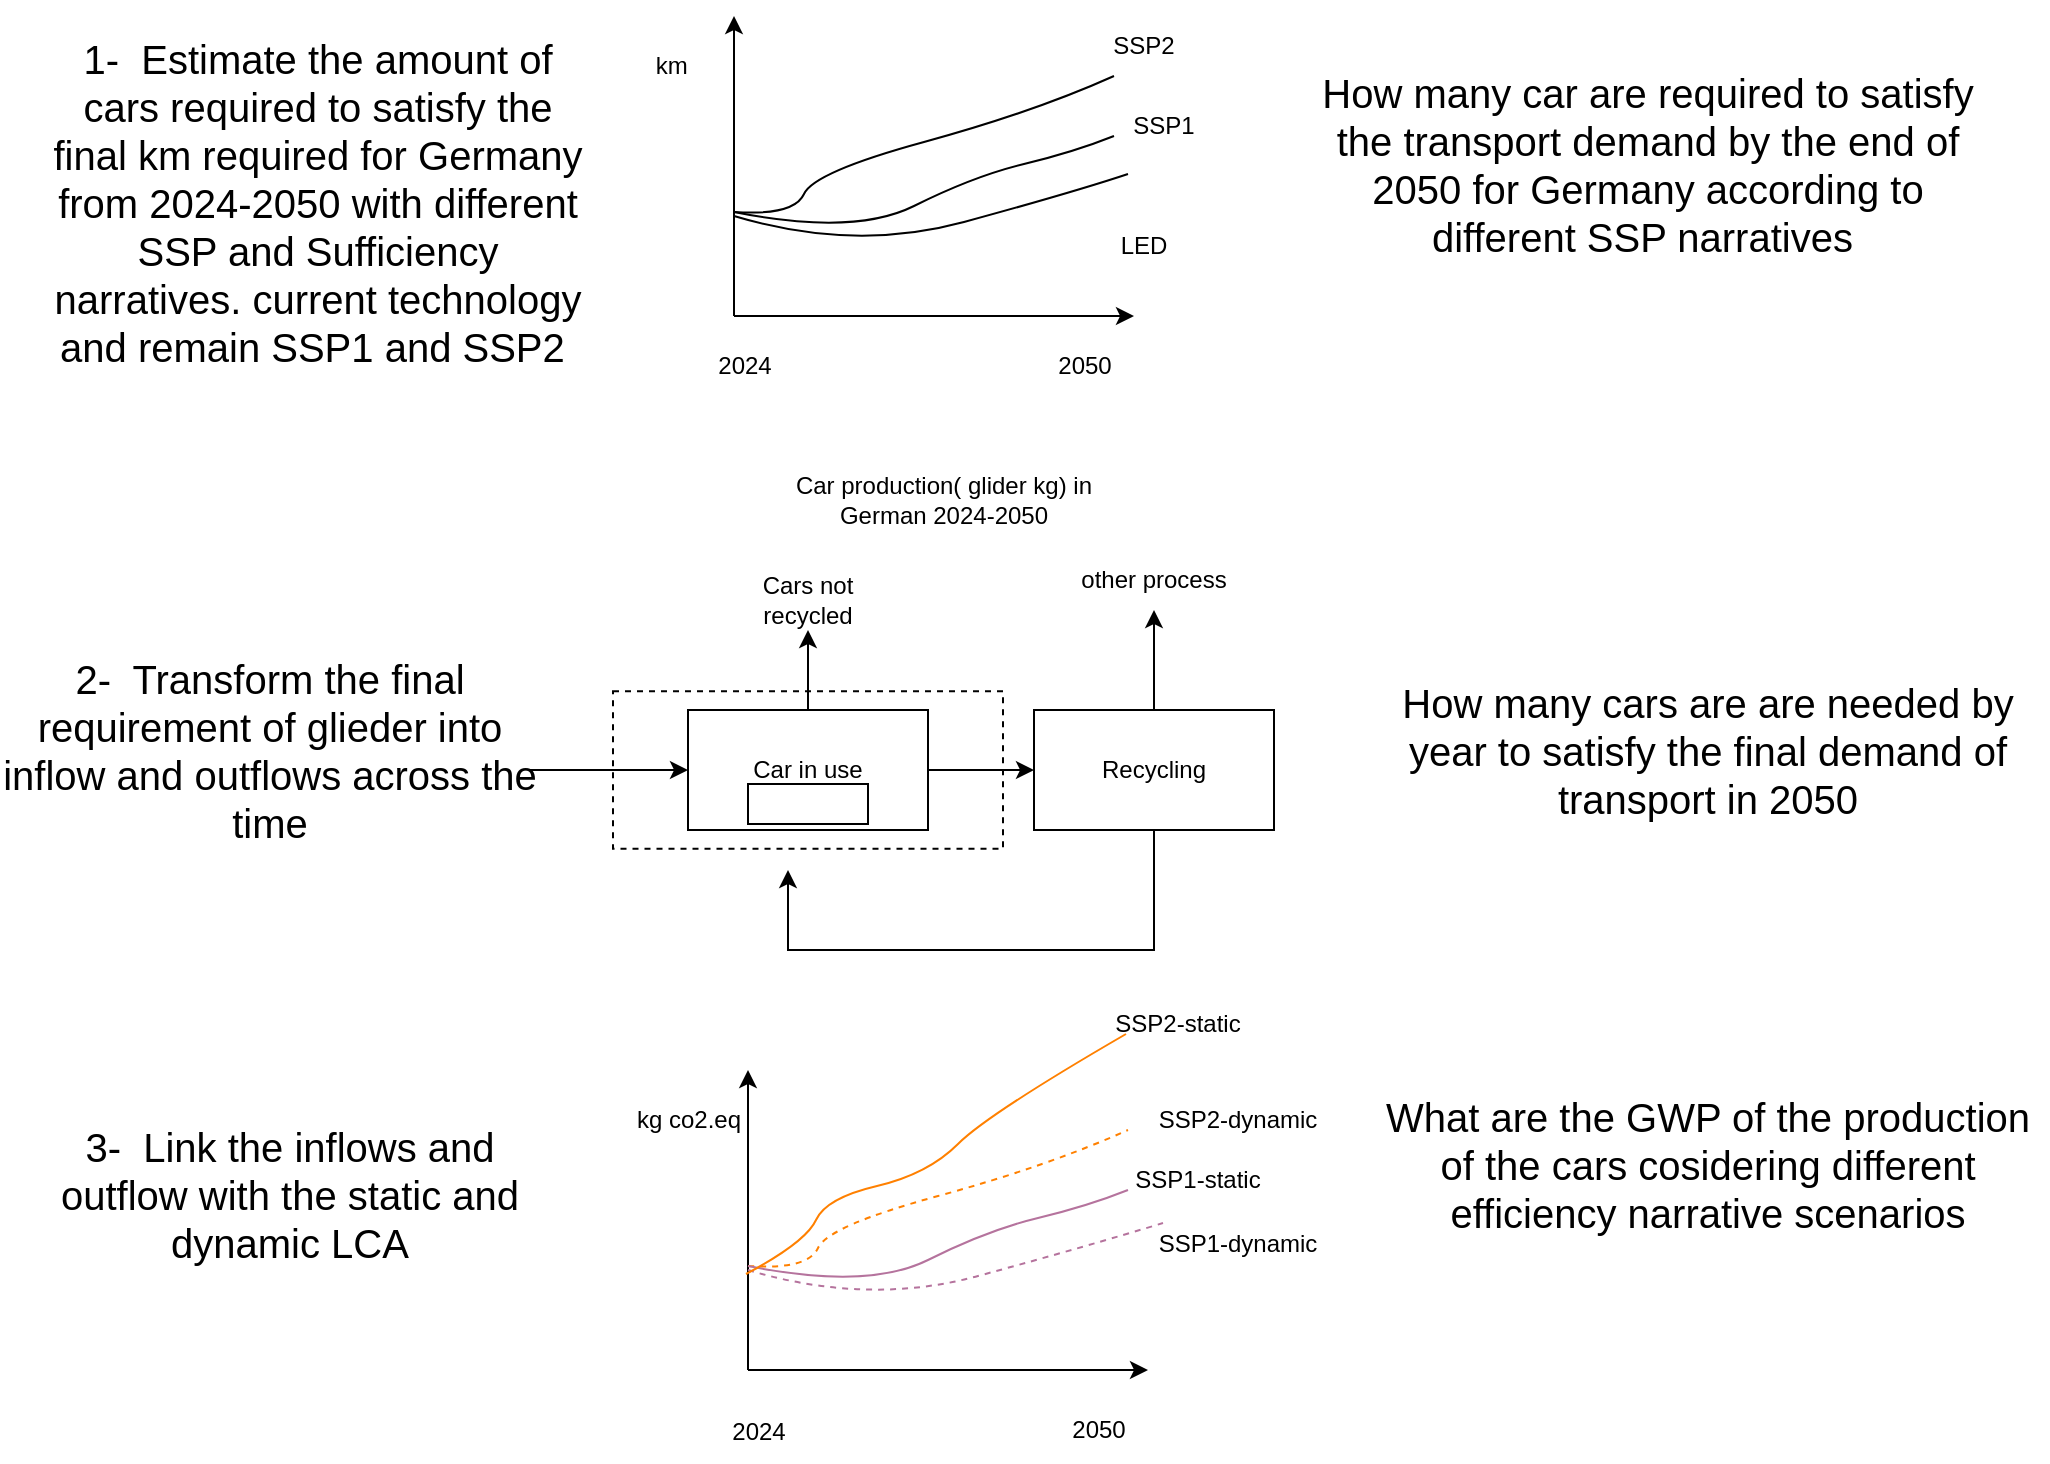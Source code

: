 <mxfile version="20.7.4" type="device" pages="2"><diagram id="ghCd7-swYPpLb2QtvvTW" name="Seite-1"><mxGraphModel dx="1178" dy="754" grid="1" gridSize="10" guides="1" tooltips="1" connect="1" arrows="1" fold="1" page="1" pageScale="1" pageWidth="1169" pageHeight="827" math="0" shadow="0"><root><mxCell id="0"/><mxCell id="1" parent="0"/><mxCell id="_rv_hu9BDgvEwDFtST9F-1" value="Car in use" style="rounded=0;whiteSpace=wrap;html=1;" vertex="1" parent="1"><mxGeometry x="370" y="418" width="120" height="60" as="geometry"/></mxCell><mxCell id="_rv_hu9BDgvEwDFtST9F-2" value="Recycling" style="rounded=0;whiteSpace=wrap;html=1;" vertex="1" parent="1"><mxGeometry x="543" y="418" width="120" height="60" as="geometry"/></mxCell><mxCell id="_rv_hu9BDgvEwDFtST9F-3" value="" style="endArrow=classic;html=1;rounded=0;entryX=0;entryY=0.5;entryDx=0;entryDy=0;exitX=1;exitY=0.5;exitDx=0;exitDy=0;" edge="1" parent="1" source="_rv_hu9BDgvEwDFtST9F-1" target="_rv_hu9BDgvEwDFtST9F-2"><mxGeometry width="50" height="50" relative="1" as="geometry"><mxPoint x="460" y="418" as="sourcePoint"/><mxPoint x="510" y="368" as="targetPoint"/></mxGeometry></mxCell><mxCell id="_rv_hu9BDgvEwDFtST9F-4" value="" style="rounded=0;whiteSpace=wrap;html=1;" vertex="1" parent="1"><mxGeometry x="400" y="455" width="60" height="20" as="geometry"/></mxCell><mxCell id="_rv_hu9BDgvEwDFtST9F-6" value="" style="endArrow=classic;html=1;rounded=0;exitX=0.5;exitY=0;exitDx=0;exitDy=0;" edge="1" parent="1" source="_rv_hu9BDgvEwDFtST9F-2"><mxGeometry width="50" height="50" relative="1" as="geometry"><mxPoint x="433" y="418" as="sourcePoint"/><mxPoint x="603" y="368" as="targetPoint"/></mxGeometry></mxCell><mxCell id="_rv_hu9BDgvEwDFtST9F-7" value="" style="rounded=0;whiteSpace=wrap;html=1;dashed=1;fillColor=none;" vertex="1" parent="1"><mxGeometry x="332.5" y="408.63" width="195" height="78.75" as="geometry"/></mxCell><mxCell id="_rv_hu9BDgvEwDFtST9F-8" value="Car production( glider kg) in German 2024-2050" style="text;html=1;strokeColor=none;fillColor=none;align=center;verticalAlign=middle;whiteSpace=wrap;rounded=0;dashed=1;" vertex="1" parent="1"><mxGeometry x="408" y="298" width="180" height="30" as="geometry"/></mxCell><mxCell id="_rv_hu9BDgvEwDFtST9F-9" value="" style="endArrow=classic;html=1;rounded=0;entryX=0;entryY=0.5;entryDx=0;entryDy=0;" edge="1" parent="1" target="_rv_hu9BDgvEwDFtST9F-1"><mxGeometry width="50" height="50" relative="1" as="geometry"><mxPoint x="290" y="448" as="sourcePoint"/><mxPoint x="540" y="328" as="targetPoint"/></mxGeometry></mxCell><mxCell id="_rv_hu9BDgvEwDFtST9F-10" value="" style="endArrow=classic;html=1;rounded=0;exitX=0.5;exitY=0;exitDx=0;exitDy=0;" edge="1" parent="1" source="_rv_hu9BDgvEwDFtST9F-1"><mxGeometry x="0.429" y="40" width="50" height="50" relative="1" as="geometry"><mxPoint x="429.5" y="388" as="sourcePoint"/><mxPoint x="430" y="378" as="targetPoint"/><mxPoint as="offset"/></mxGeometry></mxCell><mxCell id="_rv_hu9BDgvEwDFtST9F-11" value="Cars not recycled" style="text;html=1;strokeColor=none;fillColor=none;align=center;verticalAlign=middle;whiteSpace=wrap;rounded=0;dashed=1;" vertex="1" parent="1"><mxGeometry x="385" y="348" width="90" height="30" as="geometry"/></mxCell><mxCell id="_rv_hu9BDgvEwDFtST9F-13" value="other process" style="text;html=1;strokeColor=none;fillColor=none;align=center;verticalAlign=middle;whiteSpace=wrap;rounded=0;dashed=1;" vertex="1" parent="1"><mxGeometry x="558" y="338" width="90" height="30" as="geometry"/></mxCell><mxCell id="_rv_hu9BDgvEwDFtST9F-14" value="" style="endArrow=classic;html=1;rounded=0;exitX=0.5;exitY=1;exitDx=0;exitDy=0;" edge="1" parent="1" source="_rv_hu9BDgvEwDFtST9F-2"><mxGeometry width="50" height="50" relative="1" as="geometry"><mxPoint x="460" y="388" as="sourcePoint"/><mxPoint x="420" y="498" as="targetPoint"/><Array as="points"><mxPoint x="603" y="538"/><mxPoint x="420" y="538"/></Array></mxGeometry></mxCell><mxCell id="_rv_hu9BDgvEwDFtST9F-16" value="" style="endArrow=classic;html=1;rounded=0;" edge="1" parent="1"><mxGeometry width="50" height="50" relative="1" as="geometry"><mxPoint x="393" y="221" as="sourcePoint"/><mxPoint x="393" y="71" as="targetPoint"/></mxGeometry></mxCell><mxCell id="_rv_hu9BDgvEwDFtST9F-17" value="" style="endArrow=classic;html=1;rounded=0;" edge="1" parent="1"><mxGeometry width="50" height="50" relative="1" as="geometry"><mxPoint x="393" y="221" as="sourcePoint"/><mxPoint x="593" y="221" as="targetPoint"/></mxGeometry></mxCell><mxCell id="_rv_hu9BDgvEwDFtST9F-19" value="" style="curved=1;endArrow=none;html=1;rounded=0;strokeColor=default;endFill=0;" edge="1" parent="1"><mxGeometry width="50" height="50" relative="1" as="geometry"><mxPoint x="393" y="169" as="sourcePoint"/><mxPoint x="583" y="101" as="targetPoint"/><Array as="points"><mxPoint x="423" y="171"/><mxPoint x="433" y="149"/><mxPoint x="543" y="119"/></Array></mxGeometry></mxCell><mxCell id="_rv_hu9BDgvEwDFtST9F-21" value="" style="curved=1;endArrow=none;html=1;rounded=0;strokeColor=default;endFill=0;" edge="1" parent="1"><mxGeometry width="50" height="50" relative="1" as="geometry"><mxPoint x="393" y="169" as="sourcePoint"/><mxPoint x="583" y="131" as="targetPoint"/><Array as="points"><mxPoint x="453" y="181"/><mxPoint x="513" y="151"/><mxPoint x="563" y="139"/></Array></mxGeometry></mxCell><mxCell id="_rv_hu9BDgvEwDFtST9F-22" value="" style="curved=1;endArrow=none;html=1;rounded=0;strokeColor=default;endFill=0;" edge="1" parent="1"><mxGeometry width="50" height="50" relative="1" as="geometry"><mxPoint x="393" y="171" as="sourcePoint"/><mxPoint x="590" y="150" as="targetPoint"/><Array as="points"><mxPoint x="453" y="189"/><mxPoint x="563" y="159"/></Array></mxGeometry></mxCell><mxCell id="_rv_hu9BDgvEwDFtST9F-23" value="SSP2" style="text;html=1;strokeColor=none;fillColor=none;align=center;verticalAlign=middle;whiteSpace=wrap;rounded=0;dashed=1;" vertex="1" parent="1"><mxGeometry x="553" y="71" width="90" height="30" as="geometry"/></mxCell><mxCell id="_rv_hu9BDgvEwDFtST9F-24" value="SSP1" style="text;html=1;strokeColor=none;fillColor=none;align=center;verticalAlign=middle;whiteSpace=wrap;rounded=0;dashed=1;" vertex="1" parent="1"><mxGeometry x="563" y="111" width="90" height="30" as="geometry"/></mxCell><mxCell id="_rv_hu9BDgvEwDFtST9F-25" value="LED" style="text;html=1;strokeColor=none;fillColor=none;align=center;verticalAlign=middle;whiteSpace=wrap;rounded=0;dashed=1;" vertex="1" parent="1"><mxGeometry x="553" y="171" width="90" height="30" as="geometry"/></mxCell><mxCell id="_rv_hu9BDgvEwDFtST9F-26" value="km&amp;nbsp;" style="text;html=1;align=center;verticalAlign=middle;resizable=0;points=[];autosize=1;strokeColor=none;fillColor=none;" vertex="1" parent="1"><mxGeometry x="343" y="81" width="40" height="30" as="geometry"/></mxCell><mxCell id="_rv_hu9BDgvEwDFtST9F-27" value="2024" style="text;html=1;align=center;verticalAlign=middle;resizable=0;points=[];autosize=1;strokeColor=none;fillColor=none;" vertex="1" parent="1"><mxGeometry x="373" y="231" width="50" height="30" as="geometry"/></mxCell><mxCell id="_rv_hu9BDgvEwDFtST9F-28" value="2050" style="text;html=1;align=center;verticalAlign=middle;resizable=0;points=[];autosize=1;strokeColor=none;fillColor=none;" vertex="1" parent="1"><mxGeometry x="543" y="231" width="50" height="30" as="geometry"/></mxCell><mxCell id="_rv_hu9BDgvEwDFtST9F-29" value="&lt;span style=&quot;font-size: 20px;&quot;&gt;1-&amp;nbsp; Estimate the amount of cars required to satisfy the final km required for Germany from 2024-2050 with different SSP and Sufficiency narratives. current technology and remain SSP1 and SSP2&amp;nbsp;&lt;/span&gt;" style="text;html=1;strokeColor=none;fillColor=none;align=center;verticalAlign=middle;whiteSpace=wrap;rounded=0;dashed=1;" vertex="1" parent="1"><mxGeometry x="50" y="123" width="270" height="81" as="geometry"/></mxCell><mxCell id="_rv_hu9BDgvEwDFtST9F-30" value="&lt;span style=&quot;font-size: 20px;&quot;&gt;2-&amp;nbsp; Transform the final requirement of glieder into inflow and outflows across the time&lt;/span&gt;" style="text;html=1;strokeColor=none;fillColor=none;align=center;verticalAlign=middle;whiteSpace=wrap;rounded=0;dashed=1;" vertex="1" parent="1"><mxGeometry x="26" y="397" width="270" height="81" as="geometry"/></mxCell><mxCell id="_rv_hu9BDgvEwDFtST9F-31" value="&lt;span style=&quot;font-size: 20px;&quot;&gt;3-&amp;nbsp; Link the inflows and outflow with the static and dynamic LCA&lt;/span&gt;" style="text;html=1;strokeColor=none;fillColor=none;align=center;verticalAlign=middle;whiteSpace=wrap;rounded=0;dashed=1;" vertex="1" parent="1"><mxGeometry x="36" y="619" width="270" height="81" as="geometry"/></mxCell><mxCell id="_rv_hu9BDgvEwDFtST9F-33" value="" style="endArrow=classic;html=1;rounded=0;" edge="1" parent="1"><mxGeometry width="50" height="50" relative="1" as="geometry"><mxPoint x="400" y="748.0" as="sourcePoint"/><mxPoint x="400" y="598.0" as="targetPoint"/></mxGeometry></mxCell><mxCell id="_rv_hu9BDgvEwDFtST9F-34" value="" style="endArrow=classic;html=1;rounded=0;" edge="1" parent="1"><mxGeometry width="50" height="50" relative="1" as="geometry"><mxPoint x="400" y="748.0" as="sourcePoint"/><mxPoint x="600" y="748.0" as="targetPoint"/></mxGeometry></mxCell><mxCell id="_rv_hu9BDgvEwDFtST9F-35" value="" style="curved=1;endArrow=none;html=1;rounded=0;strokeColor=#FF8000;endFill=0;dashed=1;" edge="1" parent="1"><mxGeometry width="50" height="50" relative="1" as="geometry"><mxPoint x="400" y="696" as="sourcePoint"/><mxPoint x="590" y="628.0" as="targetPoint"/><Array as="points"><mxPoint x="430" y="698"/><mxPoint x="440" y="676"/><mxPoint x="550" y="646"/></Array></mxGeometry></mxCell><mxCell id="_rv_hu9BDgvEwDFtST9F-36" value="" style="curved=1;endArrow=none;html=1;rounded=0;strokeColor=#B5739D;endFill=0;" edge="1" parent="1"><mxGeometry width="50" height="50" relative="1" as="geometry"><mxPoint x="400" y="696" as="sourcePoint"/><mxPoint x="590" y="658.0" as="targetPoint"/><Array as="points"><mxPoint x="460" y="708"/><mxPoint x="520" y="678"/><mxPoint x="570" y="666"/></Array></mxGeometry></mxCell><mxCell id="_rv_hu9BDgvEwDFtST9F-37" value="" style="curved=1;endArrow=none;html=1;rounded=0;strokeColor=#B5739D;endFill=0;entryX=0.25;entryY=1;entryDx=0;entryDy=0;dashed=1;" edge="1" parent="1"><mxGeometry width="50" height="50" relative="1" as="geometry"><mxPoint x="400" y="698.0" as="sourcePoint"/><mxPoint x="607.5" y="674.5" as="targetPoint"/><Array as="points"><mxPoint x="460" y="716"/><mxPoint x="570" y="686"/></Array></mxGeometry></mxCell><mxCell id="_rv_hu9BDgvEwDFtST9F-38" value="SSP2-dynamic" style="text;html=1;strokeColor=none;fillColor=none;align=center;verticalAlign=middle;whiteSpace=wrap;rounded=0;dashed=1;" vertex="1" parent="1"><mxGeometry x="600" y="608" width="90" height="30" as="geometry"/></mxCell><mxCell id="_rv_hu9BDgvEwDFtST9F-41" value="kg co2.eq" style="text;html=1;align=center;verticalAlign=middle;resizable=0;points=[];autosize=1;strokeColor=none;fillColor=none;" vertex="1" parent="1"><mxGeometry x="330" y="608" width="80" height="30" as="geometry"/></mxCell><mxCell id="_rv_hu9BDgvEwDFtST9F-42" value="2024" style="text;html=1;align=center;verticalAlign=middle;resizable=0;points=[];autosize=1;strokeColor=none;fillColor=none;" vertex="1" parent="1"><mxGeometry x="380" y="764" width="50" height="30" as="geometry"/></mxCell><mxCell id="_rv_hu9BDgvEwDFtST9F-43" value="2050" style="text;html=1;align=center;verticalAlign=middle;resizable=0;points=[];autosize=1;strokeColor=none;fillColor=none;" vertex="1" parent="1"><mxGeometry x="550" y="763" width="50" height="30" as="geometry"/></mxCell><mxCell id="_rv_hu9BDgvEwDFtST9F-44" value="" style="curved=1;endArrow=none;html=1;rounded=0;strokeColor=#FF8000;endFill=0;" edge="1" parent="1"><mxGeometry width="50" height="50" relative="1" as="geometry"><mxPoint x="399" y="700" as="sourcePoint"/><mxPoint x="589" y="580" as="targetPoint"/><Array as="points"><mxPoint x="429" y="684"/><mxPoint x="439" y="662"/><mxPoint x="490" y="650"/><mxPoint x="520" y="620"/></Array></mxGeometry></mxCell><mxCell id="_rv_hu9BDgvEwDFtST9F-45" value="SSP2-static" style="text;html=1;strokeColor=none;fillColor=none;align=center;verticalAlign=middle;whiteSpace=wrap;rounded=0;dashed=1;" vertex="1" parent="1"><mxGeometry x="570" y="560" width="90" height="30" as="geometry"/></mxCell><mxCell id="_rv_hu9BDgvEwDFtST9F-48" value="SSP1-dynamic" style="text;html=1;strokeColor=none;fillColor=none;align=center;verticalAlign=middle;whiteSpace=wrap;rounded=0;dashed=1;" vertex="1" parent="1"><mxGeometry x="600" y="670" width="90" height="30" as="geometry"/></mxCell><mxCell id="_rv_hu9BDgvEwDFtST9F-49" value="SSP1-static" style="text;html=1;strokeColor=none;fillColor=none;align=center;verticalAlign=middle;whiteSpace=wrap;rounded=0;dashed=1;" vertex="1" parent="1"><mxGeometry x="580" y="638" width="90" height="30" as="geometry"/></mxCell><mxCell id="_rv_hu9BDgvEwDFtST9F-50" value="How many car are required to satisfy the transport demand by the end of 2050 for Germany according to different SSP narratives&amp;nbsp;" style="text;html=1;strokeColor=none;fillColor=none;align=center;verticalAlign=middle;whiteSpace=wrap;rounded=0;dashed=1;fontSize=20;" vertex="1" parent="1"><mxGeometry x="680" y="130" width="340" height="30" as="geometry"/></mxCell><mxCell id="_rv_hu9BDgvEwDFtST9F-51" value="How many cars are are needed by year to satisfy the final demand of transport in 2050" style="text;html=1;strokeColor=none;fillColor=none;align=center;verticalAlign=middle;whiteSpace=wrap;rounded=0;dashed=1;fontSize=20;" vertex="1" parent="1"><mxGeometry x="710" y="422.5" width="340" height="30" as="geometry"/></mxCell><mxCell id="_rv_hu9BDgvEwDFtST9F-52" value="What are the GWP of the production of the cars cosidering different efficiency narrative scenarios" style="text;html=1;strokeColor=none;fillColor=none;align=center;verticalAlign=middle;whiteSpace=wrap;rounded=0;dashed=1;fontSize=20;" vertex="1" parent="1"><mxGeometry x="710" y="630" width="340" height="30" as="geometry"/></mxCell></root></mxGraphModel></diagram><diagram name="Kopie von Seite-1" id="9LbaN2gAgVCosf-A_HAK"><mxGraphModel dx="1178" dy="754" grid="1" gridSize="10" guides="1" tooltips="1" connect="1" arrows="1" fold="1" page="1" pageScale="1" pageWidth="1169" pageHeight="827" math="0" shadow="0"><root><mxCell id="51jNh9EpLyLFFvFCGVBV-0"/><mxCell id="51jNh9EpLyLFFvFCGVBV-1" parent="51jNh9EpLyLFFvFCGVBV-0"/><mxCell id="51jNh9EpLyLFFvFCGVBV-2" value="Car in use" style="rounded=0;whiteSpace=wrap;html=1;" vertex="1" parent="51jNh9EpLyLFFvFCGVBV-1"><mxGeometry x="370" y="418" width="120" height="60" as="geometry"/></mxCell><mxCell id="51jNh9EpLyLFFvFCGVBV-3" value="Recycling" style="rounded=0;whiteSpace=wrap;html=1;" vertex="1" parent="51jNh9EpLyLFFvFCGVBV-1"><mxGeometry x="543" y="418" width="120" height="60" as="geometry"/></mxCell><mxCell id="51jNh9EpLyLFFvFCGVBV-4" value="" style="endArrow=classic;html=1;rounded=0;entryX=0;entryY=0.5;entryDx=0;entryDy=0;exitX=1;exitY=0.5;exitDx=0;exitDy=0;" edge="1" parent="51jNh9EpLyLFFvFCGVBV-1" source="51jNh9EpLyLFFvFCGVBV-2" target="51jNh9EpLyLFFvFCGVBV-3"><mxGeometry width="50" height="50" relative="1" as="geometry"><mxPoint x="460" y="418" as="sourcePoint"/><mxPoint x="510" y="368" as="targetPoint"/></mxGeometry></mxCell><mxCell id="51jNh9EpLyLFFvFCGVBV-5" value="" style="rounded=0;whiteSpace=wrap;html=1;" vertex="1" parent="51jNh9EpLyLFFvFCGVBV-1"><mxGeometry x="400" y="455" width="60" height="20" as="geometry"/></mxCell><mxCell id="51jNh9EpLyLFFvFCGVBV-6" value="" style="endArrow=classic;html=1;rounded=0;exitX=0.5;exitY=0;exitDx=0;exitDy=0;" edge="1" parent="51jNh9EpLyLFFvFCGVBV-1" source="51jNh9EpLyLFFvFCGVBV-3"><mxGeometry width="50" height="50" relative="1" as="geometry"><mxPoint x="433" y="418" as="sourcePoint"/><mxPoint x="603" y="368" as="targetPoint"/></mxGeometry></mxCell><mxCell id="51jNh9EpLyLFFvFCGVBV-7" value="" style="rounded=0;whiteSpace=wrap;html=1;dashed=1;fillColor=none;" vertex="1" parent="51jNh9EpLyLFFvFCGVBV-1"><mxGeometry x="332.5" y="408.63" width="367.5" height="78.75" as="geometry"/></mxCell><mxCell id="51jNh9EpLyLFFvFCGVBV-8" value="Car production( glider kg) in German 2024-2050" style="text;html=1;strokeColor=none;fillColor=none;align=center;verticalAlign=middle;whiteSpace=wrap;rounded=0;dashed=1;" vertex="1" parent="51jNh9EpLyLFFvFCGVBV-1"><mxGeometry x="408" y="298" width="180" height="30" as="geometry"/></mxCell><mxCell id="51jNh9EpLyLFFvFCGVBV-9" value="" style="endArrow=classic;html=1;rounded=0;entryX=0;entryY=0.5;entryDx=0;entryDy=0;" edge="1" parent="51jNh9EpLyLFFvFCGVBV-1" target="51jNh9EpLyLFFvFCGVBV-2"><mxGeometry width="50" height="50" relative="1" as="geometry"><mxPoint x="290" y="448" as="sourcePoint"/><mxPoint x="540" y="328" as="targetPoint"/></mxGeometry></mxCell><mxCell id="51jNh9EpLyLFFvFCGVBV-10" value="" style="endArrow=classic;html=1;rounded=0;exitX=0.5;exitY=0;exitDx=0;exitDy=0;" edge="1" parent="51jNh9EpLyLFFvFCGVBV-1" source="51jNh9EpLyLFFvFCGVBV-2"><mxGeometry x="0.429" y="40" width="50" height="50" relative="1" as="geometry"><mxPoint x="429.5" y="388" as="sourcePoint"/><mxPoint x="430" y="378" as="targetPoint"/><mxPoint as="offset"/></mxGeometry></mxCell><mxCell id="51jNh9EpLyLFFvFCGVBV-11" value="Cars not recycled" style="text;html=1;strokeColor=none;fillColor=none;align=center;verticalAlign=middle;whiteSpace=wrap;rounded=0;dashed=1;" vertex="1" parent="51jNh9EpLyLFFvFCGVBV-1"><mxGeometry x="385" y="348" width="90" height="30" as="geometry"/></mxCell><mxCell id="51jNh9EpLyLFFvFCGVBV-12" value="other process" style="text;html=1;strokeColor=none;fillColor=none;align=center;verticalAlign=middle;whiteSpace=wrap;rounded=0;dashed=1;" vertex="1" parent="51jNh9EpLyLFFvFCGVBV-1"><mxGeometry x="558" y="338" width="90" height="30" as="geometry"/></mxCell><mxCell id="51jNh9EpLyLFFvFCGVBV-13" value="" style="endArrow=classic;html=1;rounded=0;exitX=0.5;exitY=1;exitDx=0;exitDy=0;dashed=1;" edge="1" parent="51jNh9EpLyLFFvFCGVBV-1" source="51jNh9EpLyLFFvFCGVBV-3"><mxGeometry width="50" height="50" relative="1" as="geometry"><mxPoint x="460" y="388" as="sourcePoint"/><mxPoint x="420" y="498" as="targetPoint"/><Array as="points"><mxPoint x="603" y="538"/><mxPoint x="420" y="538"/></Array></mxGeometry></mxCell><mxCell id="51jNh9EpLyLFFvFCGVBV-14" value="" style="endArrow=classic;html=1;rounded=0;" edge="1" parent="51jNh9EpLyLFFvFCGVBV-1"><mxGeometry width="50" height="50" relative="1" as="geometry"><mxPoint x="393" y="221" as="sourcePoint"/><mxPoint x="393" y="71" as="targetPoint"/></mxGeometry></mxCell><mxCell id="51jNh9EpLyLFFvFCGVBV-15" value="" style="endArrow=classic;html=1;rounded=0;" edge="1" parent="51jNh9EpLyLFFvFCGVBV-1"><mxGeometry width="50" height="50" relative="1" as="geometry"><mxPoint x="393" y="221" as="sourcePoint"/><mxPoint x="593" y="221" as="targetPoint"/></mxGeometry></mxCell><mxCell id="51jNh9EpLyLFFvFCGVBV-19" value="SSP2" style="text;html=1;strokeColor=none;fillColor=none;align=center;verticalAlign=middle;whiteSpace=wrap;rounded=0;dashed=1;" vertex="1" parent="51jNh9EpLyLFFvFCGVBV-1"><mxGeometry x="553" y="71" width="90" height="30" as="geometry"/></mxCell><mxCell id="51jNh9EpLyLFFvFCGVBV-20" value="SSP1" style="text;html=1;strokeColor=none;fillColor=none;align=center;verticalAlign=middle;whiteSpace=wrap;rounded=0;dashed=1;" vertex="1" parent="51jNh9EpLyLFFvFCGVBV-1"><mxGeometry x="563" y="111" width="90" height="30" as="geometry"/></mxCell><mxCell id="51jNh9EpLyLFFvFCGVBV-21" value="LED" style="text;html=1;strokeColor=none;fillColor=none;align=center;verticalAlign=middle;whiteSpace=wrap;rounded=0;dashed=1;" vertex="1" parent="51jNh9EpLyLFFvFCGVBV-1"><mxGeometry x="553" y="171" width="90" height="30" as="geometry"/></mxCell><mxCell id="51jNh9EpLyLFFvFCGVBV-22" value="km&amp;nbsp;" style="text;html=1;align=center;verticalAlign=middle;resizable=0;points=[];autosize=1;strokeColor=none;fillColor=none;" vertex="1" parent="51jNh9EpLyLFFvFCGVBV-1"><mxGeometry x="343" y="81" width="40" height="30" as="geometry"/></mxCell><mxCell id="51jNh9EpLyLFFvFCGVBV-23" value="2024" style="text;html=1;align=center;verticalAlign=middle;resizable=0;points=[];autosize=1;strokeColor=none;fillColor=none;" vertex="1" parent="51jNh9EpLyLFFvFCGVBV-1"><mxGeometry x="373" y="231" width="50" height="30" as="geometry"/></mxCell><mxCell id="51jNh9EpLyLFFvFCGVBV-24" value="2050" style="text;html=1;align=center;verticalAlign=middle;resizable=0;points=[];autosize=1;strokeColor=none;fillColor=none;" vertex="1" parent="51jNh9EpLyLFFvFCGVBV-1"><mxGeometry x="543" y="231" width="50" height="30" as="geometry"/></mxCell><mxCell id="51jNh9EpLyLFFvFCGVBV-25" value="&lt;span style=&quot;font-size: 20px;&quot;&gt;1-&amp;nbsp; Estimate the amount of cars required to satisfy the final km required for Germany from 2024-2050 with different SSP and Sufficiency narratives. current technology and remain SSP1 and SSP2&amp;nbsp;&lt;/span&gt;" style="text;html=1;strokeColor=none;fillColor=none;align=center;verticalAlign=middle;whiteSpace=wrap;rounded=0;dashed=1;" vertex="1" parent="51jNh9EpLyLFFvFCGVBV-1"><mxGeometry x="50" y="123" width="270" height="81" as="geometry"/></mxCell><mxCell id="51jNh9EpLyLFFvFCGVBV-26" value="&lt;span style=&quot;font-size: 20px;&quot;&gt;2-&amp;nbsp; Transform the final requirement of glieder into inflow and outflows across the time&lt;/span&gt;" style="text;html=1;strokeColor=none;fillColor=none;align=center;verticalAlign=middle;whiteSpace=wrap;rounded=0;dashed=1;" vertex="1" parent="51jNh9EpLyLFFvFCGVBV-1"><mxGeometry x="26" y="397" width="270" height="81" as="geometry"/></mxCell><mxCell id="51jNh9EpLyLFFvFCGVBV-27" value="&lt;span style=&quot;font-size: 20px;&quot;&gt;3-&amp;nbsp; Link the inflows and outflow with the static and dynamic LCA&lt;/span&gt;" style="text;html=1;strokeColor=none;fillColor=none;align=center;verticalAlign=middle;whiteSpace=wrap;rounded=0;dashed=1;" vertex="1" parent="51jNh9EpLyLFFvFCGVBV-1"><mxGeometry x="36" y="619" width="270" height="81" as="geometry"/></mxCell><mxCell id="51jNh9EpLyLFFvFCGVBV-35" value="2024" style="text;html=1;align=center;verticalAlign=middle;resizable=0;points=[];autosize=1;strokeColor=none;fillColor=none;" vertex="1" parent="51jNh9EpLyLFFvFCGVBV-1"><mxGeometry x="377" y="560" width="50" height="30" as="geometry"/></mxCell><mxCell id="51jNh9EpLyLFFvFCGVBV-36" value="2050" style="text;html=1;align=center;verticalAlign=middle;resizable=0;points=[];autosize=1;strokeColor=none;fillColor=none;" vertex="1" parent="51jNh9EpLyLFFvFCGVBV-1"><mxGeometry x="544" y="560" width="50" height="30" as="geometry"/></mxCell><mxCell id="51jNh9EpLyLFFvFCGVBV-41" value="How many car are required to satisfy the transport demand by the end of 2050 for Germany according to different SSP narratives&amp;nbsp;" style="text;html=1;strokeColor=none;fillColor=none;align=center;verticalAlign=middle;whiteSpace=wrap;rounded=0;dashed=1;fontSize=20;" vertex="1" parent="51jNh9EpLyLFFvFCGVBV-1"><mxGeometry x="680" y="130" width="340" height="30" as="geometry"/></mxCell><mxCell id="51jNh9EpLyLFFvFCGVBV-42" value="How many cars are are needed by year to satisfy the final demand of transport in 2050" style="text;html=1;strokeColor=none;fillColor=none;align=center;verticalAlign=middle;whiteSpace=wrap;rounded=0;dashed=1;fontSize=20;" vertex="1" parent="51jNh9EpLyLFFvFCGVBV-1"><mxGeometry x="710" y="422.5" width="340" height="30" as="geometry"/></mxCell><mxCell id="51jNh9EpLyLFFvFCGVBV-43" value="What are the GWP of the production of the cars cosidering different efficiency narrative scenarios" style="text;html=1;strokeColor=none;fillColor=none;align=center;verticalAlign=middle;whiteSpace=wrap;rounded=0;dashed=1;fontSize=20;" vertex="1" parent="51jNh9EpLyLFFvFCGVBV-1"><mxGeometry x="710" y="630" width="340" height="30" as="geometry"/></mxCell><mxCell id="bBZLjCsxIUhp_jlhjTs--0" value="" style="endArrow=none;html=1;rounded=0;strokeColor=#000000;fontSize=20;entryX=0.25;entryY=1;entryDx=0;entryDy=0;" edge="1" parent="51jNh9EpLyLFFvFCGVBV-1" target="51jNh9EpLyLFFvFCGVBV-19"><mxGeometry width="50" height="50" relative="1" as="geometry"><mxPoint x="420" y="120" as="sourcePoint"/><mxPoint x="420" y="230" as="targetPoint"/><Array as="points"><mxPoint x="500" y="90"/></Array></mxGeometry></mxCell><mxCell id="bBZLjCsxIUhp_jlhjTs--1" value="" style="endArrow=none;html=1;rounded=0;strokeColor=#000000;fontSize=20;entryX=0.13;entryY=1;entryDx=0;entryDy=0;entryPerimeter=0;" edge="1" parent="51jNh9EpLyLFFvFCGVBV-1" target="51jNh9EpLyLFFvFCGVBV-20"><mxGeometry width="50" height="50" relative="1" as="geometry"><mxPoint x="420" y="130" as="sourcePoint"/><mxPoint x="585.5" y="111" as="targetPoint"/><Array as="points"><mxPoint x="500" y="140"/></Array></mxGeometry></mxCell><mxCell id="bBZLjCsxIUhp_jlhjTs--2" value="" style="endArrow=none;html=1;rounded=0;strokeColor=#000000;fontSize=20;entryX=0.189;entryY=0.3;entryDx=0;entryDy=0;entryPerimeter=0;" edge="1" parent="51jNh9EpLyLFFvFCGVBV-1" target="51jNh9EpLyLFFvFCGVBV-21"><mxGeometry width="50" height="50" relative="1" as="geometry"><mxPoint x="420" y="160" as="sourcePoint"/><mxPoint x="584.7" y="151" as="targetPoint"/><Array as="points"><mxPoint x="500" y="170"/></Array></mxGeometry></mxCell><mxCell id="bBZLjCsxIUhp_jlhjTs--3" value="" style="endArrow=classic;html=1;rounded=0;" edge="1" parent="51jNh9EpLyLFFvFCGVBV-1"><mxGeometry width="50" height="50" relative="1" as="geometry"><mxPoint x="404" y="872" as="sourcePoint"/><mxPoint x="404" y="600" as="targetPoint"/></mxGeometry></mxCell><mxCell id="bBZLjCsxIUhp_jlhjTs--4" value="" style="endArrow=classic;html=1;rounded=0;" edge="1" parent="51jNh9EpLyLFFvFCGVBV-1"><mxGeometry width="50" height="50" relative="1" as="geometry"><mxPoint x="404" y="872" as="sourcePoint"/><mxPoint x="604" y="872" as="targetPoint"/></mxGeometry></mxCell><mxCell id="bBZLjCsxIUhp_jlhjTs--6" value="" style="curved=1;endArrow=none;html=1;rounded=0;strokeColor=#B5739D;endFill=0;" edge="1" parent="51jNh9EpLyLFFvFCGVBV-1"><mxGeometry width="50" height="50" relative="1" as="geometry"><mxPoint x="404" y="835" as="sourcePoint"/><mxPoint x="594" y="865" as="targetPoint"/><Array as="points"><mxPoint x="444" y="815"/><mxPoint x="474" y="815"/><mxPoint x="504" y="835"/><mxPoint x="574" y="853"/></Array></mxGeometry></mxCell><mxCell id="bBZLjCsxIUhp_jlhjTs--7" value="" style="curved=1;endArrow=none;html=1;rounded=0;strokeColor=#B5739D;endFill=0;dashed=1;" edge="1" parent="51jNh9EpLyLFFvFCGVBV-1"><mxGeometry width="50" height="50" relative="1" as="geometry"><mxPoint x="406.5" y="774.5" as="sourcePoint"/><mxPoint x="594" y="720" as="targetPoint"/><Array as="points"><mxPoint x="464" y="692"/><mxPoint x="514" y="712"/><mxPoint x="564" y="732"/></Array></mxGeometry></mxCell><mxCell id="bBZLjCsxIUhp_jlhjTs--8" value="SSP2-dynamic" style="text;html=1;strokeColor=none;fillColor=none;align=center;verticalAlign=middle;whiteSpace=wrap;rounded=0;dashed=1;" vertex="1" parent="51jNh9EpLyLFFvFCGVBV-1"><mxGeometry x="604" y="822" width="90" height="30" as="geometry"/></mxCell><mxCell id="bBZLjCsxIUhp_jlhjTs--9" value="kg co2.eq" style="text;html=1;align=center;verticalAlign=middle;resizable=0;points=[];autosize=1;strokeColor=none;fillColor=none;" vertex="1" parent="51jNh9EpLyLFFvFCGVBV-1"><mxGeometry x="316" y="610" width="80" height="30" as="geometry"/></mxCell><mxCell id="bBZLjCsxIUhp_jlhjTs--10" value="2024" style="text;html=1;align=center;verticalAlign=middle;resizable=0;points=[];autosize=1;strokeColor=none;fillColor=none;" vertex="1" parent="51jNh9EpLyLFFvFCGVBV-1"><mxGeometry x="384" y="888" width="50" height="30" as="geometry"/></mxCell><mxCell id="bBZLjCsxIUhp_jlhjTs--11" value="2050" style="text;html=1;align=center;verticalAlign=middle;resizable=0;points=[];autosize=1;strokeColor=none;fillColor=none;" vertex="1" parent="51jNh9EpLyLFFvFCGVBV-1"><mxGeometry x="554" y="887" width="50" height="30" as="geometry"/></mxCell><mxCell id="bBZLjCsxIUhp_jlhjTs--13" value="SSP2-static" style="text;html=1;strokeColor=none;fillColor=none;align=center;verticalAlign=middle;whiteSpace=wrap;rounded=0;dashed=1;" vertex="1" parent="51jNh9EpLyLFFvFCGVBV-1"><mxGeometry x="614" y="658" width="90" height="30" as="geometry"/></mxCell><mxCell id="bBZLjCsxIUhp_jlhjTs--14" value="SSP1-dynamic" style="text;html=1;strokeColor=none;fillColor=none;align=center;verticalAlign=middle;whiteSpace=wrap;rounded=0;dashed=1;" vertex="1" parent="51jNh9EpLyLFFvFCGVBV-1"><mxGeometry x="604" y="845" width="90" height="30" as="geometry"/></mxCell><mxCell id="bBZLjCsxIUhp_jlhjTs--15" value="SSP1-static" style="text;html=1;strokeColor=none;fillColor=none;align=center;verticalAlign=middle;whiteSpace=wrap;rounded=0;dashed=1;" vertex="1" parent="51jNh9EpLyLFFvFCGVBV-1"><mxGeometry x="614" y="702" width="90" height="30" as="geometry"/></mxCell><mxCell id="bBZLjCsxIUhp_jlhjTs--16" value="" style="curved=1;endArrow=none;html=1;rounded=0;strokeColor=#b46504;endFill=0;fillColor=#fad7ac;" edge="1" parent="51jNh9EpLyLFFvFCGVBV-1"><mxGeometry width="50" height="50" relative="1" as="geometry"><mxPoint x="404" y="815" as="sourcePoint"/><mxPoint x="594" y="832" as="targetPoint"/><Array as="points"><mxPoint x="444" y="794"/><mxPoint x="474" y="794"/><mxPoint x="514" y="805"/><mxPoint x="574" y="832"/></Array></mxGeometry></mxCell><mxCell id="bBZLjCsxIUhp_jlhjTs--17" value="" style="curved=1;endArrow=none;html=1;rounded=0;strokeColor=#10739e;endFill=0;fillColor=#b1ddf0;" edge="1" parent="51jNh9EpLyLFFvFCGVBV-1"><mxGeometry width="50" height="50" relative="1" as="geometry"><mxPoint x="404" y="796" as="sourcePoint"/><mxPoint x="594" y="815" as="targetPoint"/><Array as="points"><mxPoint x="444" y="775"/><mxPoint x="464" y="765"/><mxPoint x="514" y="786"/><mxPoint x="554" y="805"/></Array></mxGeometry></mxCell><mxCell id="bBZLjCsxIUhp_jlhjTs--18" value="LED-dynamic" style="text;html=1;strokeColor=none;fillColor=none;align=center;verticalAlign=middle;whiteSpace=wrap;rounded=0;dashed=1;" vertex="1" parent="51jNh9EpLyLFFvFCGVBV-1"><mxGeometry x="604" y="792" width="90" height="30" as="geometry"/></mxCell><mxCell id="bBZLjCsxIUhp_jlhjTs--19" value="" style="curved=1;endArrow=none;html=1;rounded=0;strokeColor=#b46504;endFill=0;dashed=1;fillColor=#fad7ac;" edge="1" parent="51jNh9EpLyLFFvFCGVBV-1"><mxGeometry width="50" height="50" relative="1" as="geometry"><mxPoint x="402" y="732" as="sourcePoint"/><mxPoint x="594" y="680" as="targetPoint"/><Array as="points"><mxPoint x="459.5" y="649.5"/><mxPoint x="484" y="645"/><mxPoint x="514" y="685"/></Array></mxGeometry></mxCell><mxCell id="bBZLjCsxIUhp_jlhjTs--20" value="" style="curved=1;endArrow=none;html=1;rounded=0;strokeColor=#10739e;endFill=0;dashed=1;fillColor=#b1ddf0;" edge="1" parent="51jNh9EpLyLFFvFCGVBV-1"><mxGeometry width="50" height="50" relative="1" as="geometry"><mxPoint x="404" y="680" as="sourcePoint"/><mxPoint x="594" y="630" as="targetPoint"/><Array as="points"><mxPoint x="461.5" y="584.5"/><mxPoint x="516" y="620"/><mxPoint x="564" y="640"/></Array></mxGeometry></mxCell><mxCell id="bBZLjCsxIUhp_jlhjTs--21" value="LED-static" style="text;html=1;strokeColor=none;fillColor=none;align=center;verticalAlign=middle;whiteSpace=wrap;rounded=0;dashed=1;" vertex="1" parent="51jNh9EpLyLFFvFCGVBV-1"><mxGeometry x="614" y="610" width="90" height="30" as="geometry"/></mxCell><mxCell id="bBZLjCsxIUhp_jlhjTs--23" value="&lt;span style=&quot;font-size: 20px;&quot;&gt;4-&amp;nbsp; Link our resuts with temporalis to understand were the impacts for the productions of cars happend in time&lt;/span&gt;" style="text;html=1;strokeColor=none;fillColor=none;align=center;verticalAlign=middle;whiteSpace=wrap;rounded=0;dashed=1;" vertex="1" parent="51jNh9EpLyLFFvFCGVBV-1"><mxGeometry x="46" y="971" width="270" height="81" as="geometry"/></mxCell><mxCell id="bBZLjCsxIUhp_jlhjTs--24" value="" style="endArrow=classic;html=1;rounded=0;" edge="1" parent="51jNh9EpLyLFFvFCGVBV-1"><mxGeometry width="50" height="50" relative="1" as="geometry"><mxPoint x="403" y="1092" as="sourcePoint"/><mxPoint x="403" y="942" as="targetPoint"/></mxGeometry></mxCell><mxCell id="bBZLjCsxIUhp_jlhjTs--25" value="" style="endArrow=classic;html=1;rounded=0;" edge="1" parent="51jNh9EpLyLFFvFCGVBV-1"><mxGeometry width="50" height="50" relative="1" as="geometry"><mxPoint x="403" y="1092" as="sourcePoint"/><mxPoint x="603" y="1092" as="targetPoint"/></mxGeometry></mxCell><mxCell id="bBZLjCsxIUhp_jlhjTs--26" value="SSP2" style="text;html=1;strokeColor=none;fillColor=none;align=center;verticalAlign=middle;whiteSpace=wrap;rounded=0;dashed=1;" vertex="1" parent="51jNh9EpLyLFFvFCGVBV-1"><mxGeometry x="563" y="942" width="90" height="30" as="geometry"/></mxCell><mxCell id="bBZLjCsxIUhp_jlhjTs--27" value="SSP1" style="text;html=1;strokeColor=none;fillColor=none;align=center;verticalAlign=middle;whiteSpace=wrap;rounded=0;dashed=1;" vertex="1" parent="51jNh9EpLyLFFvFCGVBV-1"><mxGeometry x="573" y="982" width="90" height="30" as="geometry"/></mxCell><mxCell id="bBZLjCsxIUhp_jlhjTs--28" value="LED" style="text;html=1;strokeColor=none;fillColor=none;align=center;verticalAlign=middle;whiteSpace=wrap;rounded=0;dashed=1;" vertex="1" parent="51jNh9EpLyLFFvFCGVBV-1"><mxGeometry x="563" y="1042" width="90" height="30" as="geometry"/></mxCell><mxCell id="bBZLjCsxIUhp_jlhjTs--29" value="2010..." style="text;html=1;align=center;verticalAlign=middle;resizable=0;points=[];autosize=1;strokeColor=none;fillColor=none;" vertex="1" parent="51jNh9EpLyLFFvFCGVBV-1"><mxGeometry x="378" y="1102" width="60" height="30" as="geometry"/></mxCell><mxCell id="bBZLjCsxIUhp_jlhjTs--30" value="2050" style="text;html=1;align=center;verticalAlign=middle;resizable=0;points=[];autosize=1;strokeColor=none;fillColor=none;" vertex="1" parent="51jNh9EpLyLFFvFCGVBV-1"><mxGeometry x="553" y="1102" width="50" height="30" as="geometry"/></mxCell><mxCell id="bBZLjCsxIUhp_jlhjTs--31" value="" style="endArrow=none;html=1;rounded=0;strokeColor=#000000;fontSize=20;entryX=0.25;entryY=1;entryDx=0;entryDy=0;" edge="1" parent="51jNh9EpLyLFFvFCGVBV-1" target="bBZLjCsxIUhp_jlhjTs--26"><mxGeometry width="50" height="50" relative="1" as="geometry"><mxPoint x="430" y="991" as="sourcePoint"/><mxPoint x="430" y="1101" as="targetPoint"/><Array as="points"><mxPoint x="510" y="961"/></Array></mxGeometry></mxCell><mxCell id="bBZLjCsxIUhp_jlhjTs--32" value="" style="endArrow=none;html=1;rounded=0;strokeColor=#000000;fontSize=20;entryX=0.13;entryY=1;entryDx=0;entryDy=0;entryPerimeter=0;" edge="1" parent="51jNh9EpLyLFFvFCGVBV-1" target="bBZLjCsxIUhp_jlhjTs--27"><mxGeometry width="50" height="50" relative="1" as="geometry"><mxPoint x="430" y="1001" as="sourcePoint"/><mxPoint x="595.5" y="982" as="targetPoint"/><Array as="points"><mxPoint x="510" y="1011"/></Array></mxGeometry></mxCell><mxCell id="bBZLjCsxIUhp_jlhjTs--33" value="" style="endArrow=none;html=1;rounded=0;strokeColor=#000000;fontSize=20;entryX=0.189;entryY=0.3;entryDx=0;entryDy=0;entryPerimeter=0;" edge="1" parent="51jNh9EpLyLFFvFCGVBV-1" target="bBZLjCsxIUhp_jlhjTs--28"><mxGeometry width="50" height="50" relative="1" as="geometry"><mxPoint x="430" y="1031" as="sourcePoint"/><mxPoint x="594.7" y="1022" as="targetPoint"/><Array as="points"><mxPoint x="510" y="1041"/></Array></mxGeometry></mxCell><mxCell id="bBZLjCsxIUhp_jlhjTs--34" value="kg co2.eq" style="text;html=1;align=center;verticalAlign=middle;resizable=0;points=[];autosize=1;strokeColor=none;fillColor=none;" vertex="1" parent="51jNh9EpLyLFFvFCGVBV-1"><mxGeometry x="320" y="941" width="80" height="30" as="geometry"/></mxCell></root></mxGraphModel></diagram></mxfile>